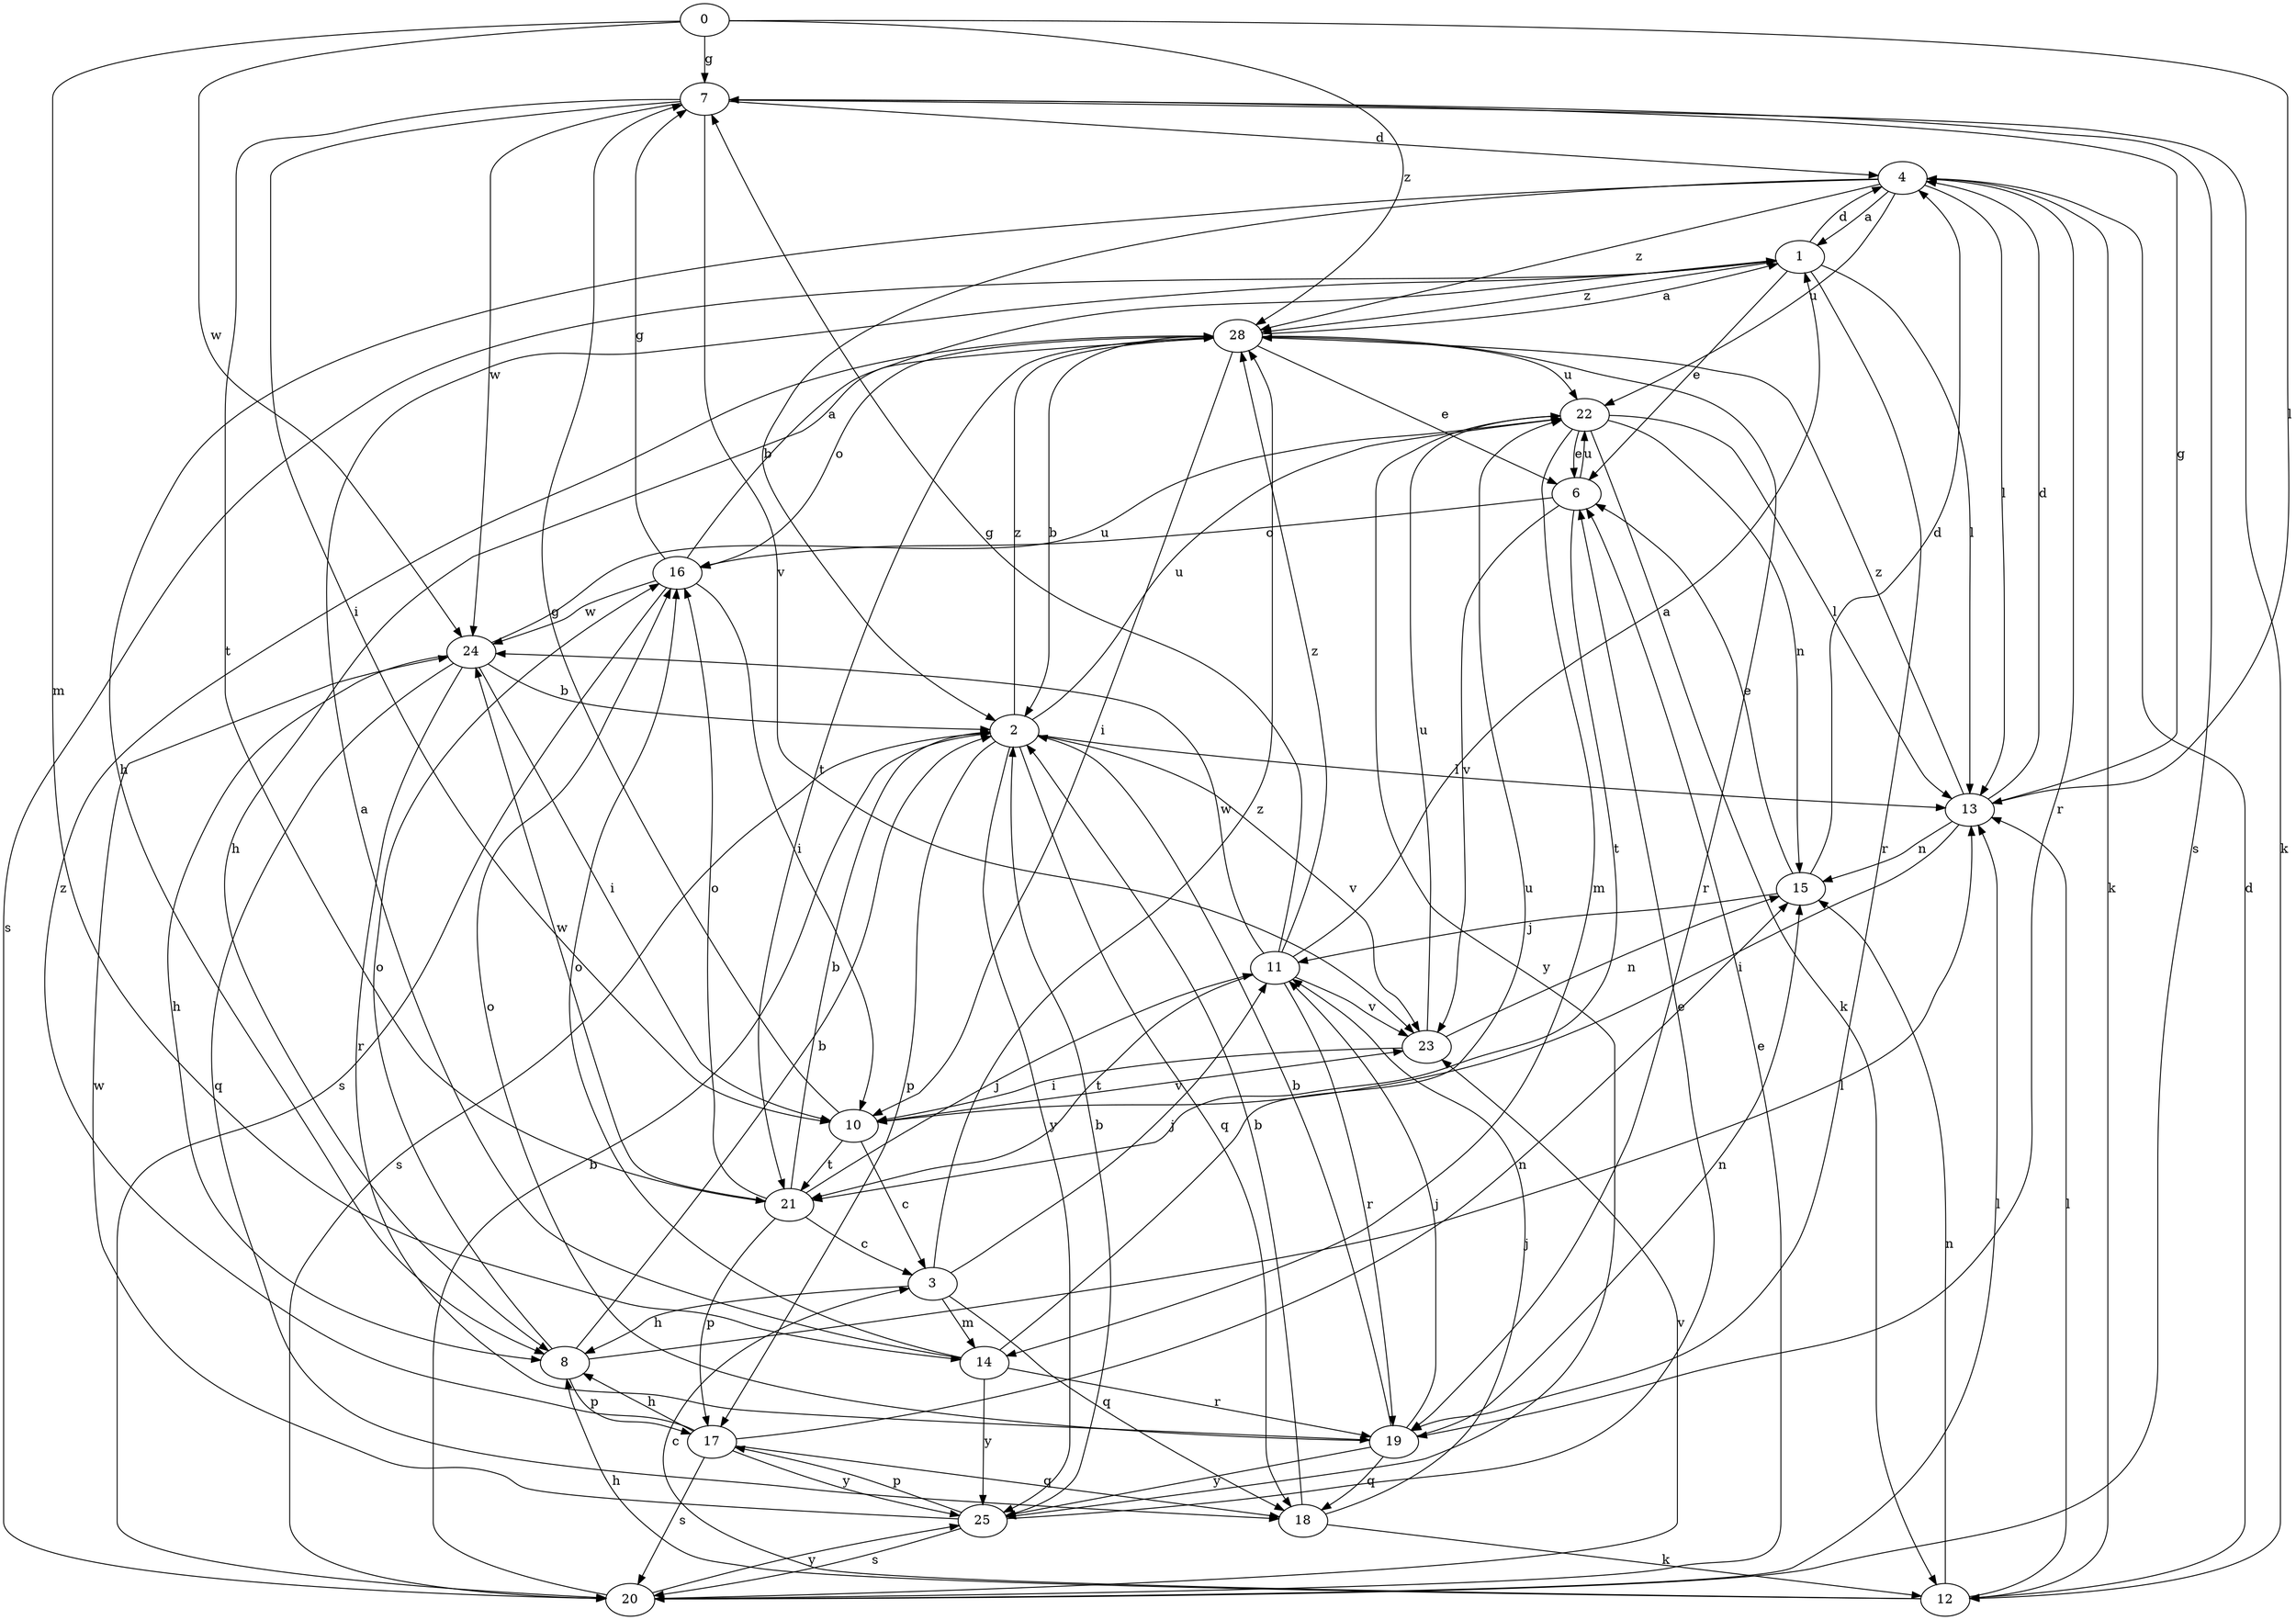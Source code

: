 strict digraph  {
0;
1;
2;
3;
4;
6;
7;
8;
10;
11;
12;
13;
14;
15;
16;
17;
18;
19;
20;
21;
22;
23;
24;
25;
28;
0 -> 7  [label=g];
0 -> 13  [label=l];
0 -> 14  [label=m];
0 -> 24  [label=w];
0 -> 28  [label=z];
1 -> 4  [label=d];
1 -> 6  [label=e];
1 -> 13  [label=l];
1 -> 19  [label=r];
1 -> 20  [label=s];
1 -> 28  [label=z];
2 -> 13  [label=l];
2 -> 17  [label=p];
2 -> 18  [label=q];
2 -> 20  [label=s];
2 -> 22  [label=u];
2 -> 23  [label=v];
2 -> 25  [label=y];
2 -> 28  [label=z];
3 -> 8  [label=h];
3 -> 11  [label=j];
3 -> 14  [label=m];
3 -> 18  [label=q];
3 -> 28  [label=z];
4 -> 1  [label=a];
4 -> 2  [label=b];
4 -> 8  [label=h];
4 -> 12  [label=k];
4 -> 13  [label=l];
4 -> 19  [label=r];
4 -> 22  [label=u];
4 -> 28  [label=z];
6 -> 16  [label=o];
6 -> 21  [label=t];
6 -> 22  [label=u];
6 -> 23  [label=v];
7 -> 4  [label=d];
7 -> 10  [label=i];
7 -> 12  [label=k];
7 -> 20  [label=s];
7 -> 21  [label=t];
7 -> 23  [label=v];
7 -> 24  [label=w];
8 -> 2  [label=b];
8 -> 13  [label=l];
8 -> 16  [label=o];
8 -> 17  [label=p];
10 -> 3  [label=c];
10 -> 7  [label=g];
10 -> 21  [label=t];
10 -> 23  [label=v];
11 -> 1  [label=a];
11 -> 7  [label=g];
11 -> 19  [label=r];
11 -> 21  [label=t];
11 -> 23  [label=v];
11 -> 24  [label=w];
11 -> 28  [label=z];
12 -> 3  [label=c];
12 -> 4  [label=d];
12 -> 8  [label=h];
12 -> 13  [label=l];
12 -> 15  [label=n];
13 -> 4  [label=d];
13 -> 7  [label=g];
13 -> 10  [label=i];
13 -> 15  [label=n];
13 -> 28  [label=z];
14 -> 1  [label=a];
14 -> 16  [label=o];
14 -> 19  [label=r];
14 -> 22  [label=u];
14 -> 25  [label=y];
15 -> 4  [label=d];
15 -> 6  [label=e];
15 -> 11  [label=j];
16 -> 1  [label=a];
16 -> 7  [label=g];
16 -> 10  [label=i];
16 -> 20  [label=s];
16 -> 24  [label=w];
17 -> 8  [label=h];
17 -> 15  [label=n];
17 -> 18  [label=q];
17 -> 20  [label=s];
17 -> 25  [label=y];
17 -> 28  [label=z];
18 -> 2  [label=b];
18 -> 11  [label=j];
18 -> 12  [label=k];
19 -> 2  [label=b];
19 -> 11  [label=j];
19 -> 15  [label=n];
19 -> 16  [label=o];
19 -> 18  [label=q];
19 -> 25  [label=y];
20 -> 2  [label=b];
20 -> 6  [label=e];
20 -> 13  [label=l];
20 -> 23  [label=v];
20 -> 25  [label=y];
21 -> 2  [label=b];
21 -> 3  [label=c];
21 -> 11  [label=j];
21 -> 16  [label=o];
21 -> 17  [label=p];
21 -> 24  [label=w];
22 -> 6  [label=e];
22 -> 12  [label=k];
22 -> 13  [label=l];
22 -> 14  [label=m];
22 -> 15  [label=n];
22 -> 25  [label=y];
23 -> 10  [label=i];
23 -> 15  [label=n];
23 -> 22  [label=u];
24 -> 2  [label=b];
24 -> 8  [label=h];
24 -> 10  [label=i];
24 -> 18  [label=q];
24 -> 19  [label=r];
24 -> 22  [label=u];
25 -> 2  [label=b];
25 -> 6  [label=e];
25 -> 17  [label=p];
25 -> 20  [label=s];
25 -> 24  [label=w];
28 -> 1  [label=a];
28 -> 2  [label=b];
28 -> 6  [label=e];
28 -> 8  [label=h];
28 -> 10  [label=i];
28 -> 16  [label=o];
28 -> 19  [label=r];
28 -> 21  [label=t];
28 -> 22  [label=u];
}
